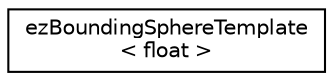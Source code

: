 digraph "Graphical Class Hierarchy"
{
 // LATEX_PDF_SIZE
  edge [fontname="Helvetica",fontsize="10",labelfontname="Helvetica",labelfontsize="10"];
  node [fontname="Helvetica",fontsize="10",shape=record];
  rankdir="LR";
  Node0 [label="ezBoundingSphereTemplate\l\< float \>",height=0.2,width=0.4,color="black", fillcolor="white", style="filled",URL="$d2/d50/classez_bounding_sphere_template.htm",tooltip=" "];
}
